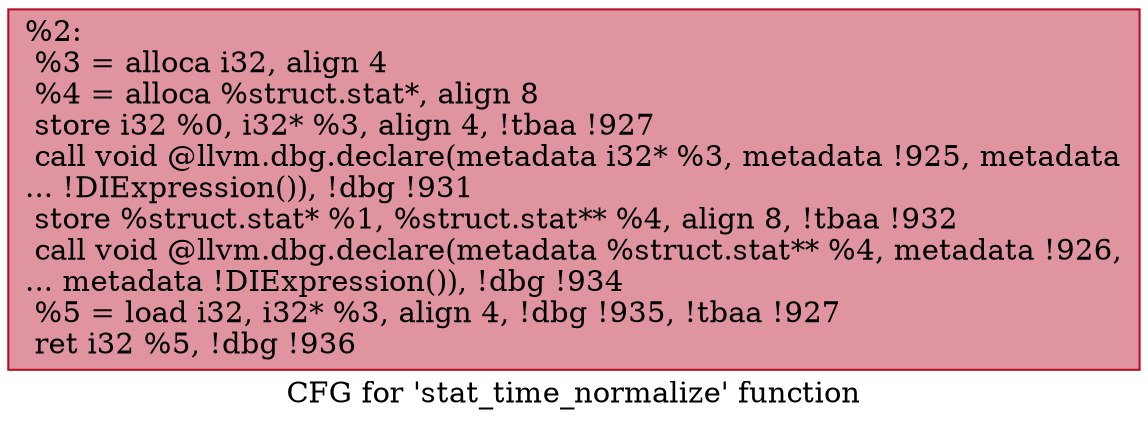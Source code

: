 digraph "CFG for 'stat_time_normalize' function" {
	label="CFG for 'stat_time_normalize' function";

	Node0x1dbd3d0 [shape=record,color="#b70d28ff", style=filled, fillcolor="#b70d2870",label="{%2:\l  %3 = alloca i32, align 4\l  %4 = alloca %struct.stat*, align 8\l  store i32 %0, i32* %3, align 4, !tbaa !927\l  call void @llvm.dbg.declare(metadata i32* %3, metadata !925, metadata\l... !DIExpression()), !dbg !931\l  store %struct.stat* %1, %struct.stat** %4, align 8, !tbaa !932\l  call void @llvm.dbg.declare(metadata %struct.stat** %4, metadata !926,\l... metadata !DIExpression()), !dbg !934\l  %5 = load i32, i32* %3, align 4, !dbg !935, !tbaa !927\l  ret i32 %5, !dbg !936\l}"];
}
